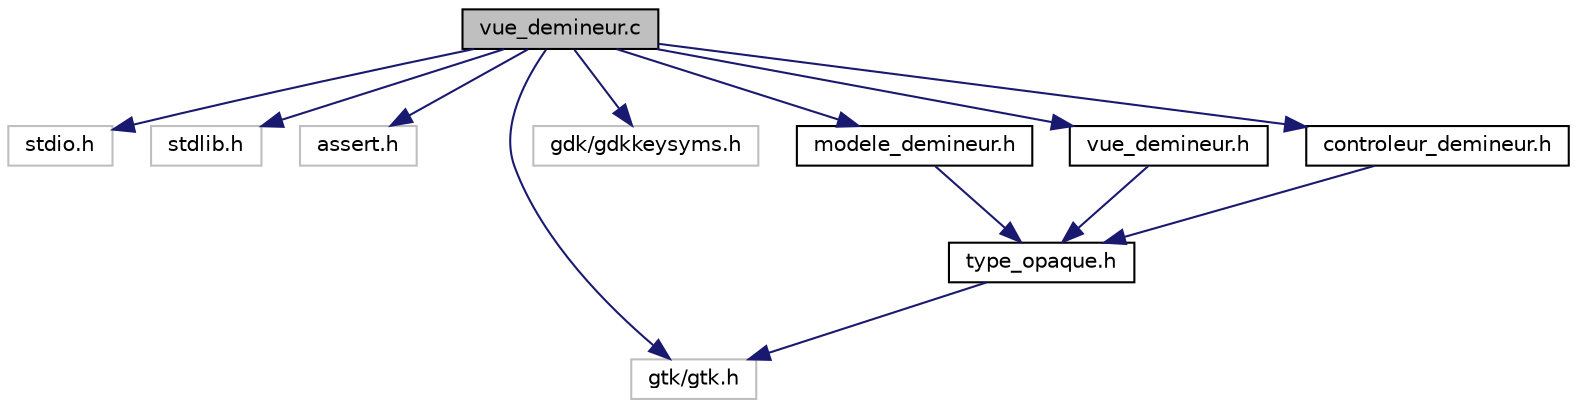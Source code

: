 digraph "vue_demineur.c"
{
  edge [fontname="Helvetica",fontsize="10",labelfontname="Helvetica",labelfontsize="10"];
  node [fontname="Helvetica",fontsize="10",shape=record];
  Node0 [label="vue_demineur.c",height=0.2,width=0.4,color="black", fillcolor="grey75", style="filled", fontcolor="black"];
  Node0 -> Node1 [color="midnightblue",fontsize="10",style="solid",fontname="Helvetica"];
  Node1 [label="stdio.h",height=0.2,width=0.4,color="grey75", fillcolor="white", style="filled"];
  Node0 -> Node2 [color="midnightblue",fontsize="10",style="solid",fontname="Helvetica"];
  Node2 [label="stdlib.h",height=0.2,width=0.4,color="grey75", fillcolor="white", style="filled"];
  Node0 -> Node3 [color="midnightblue",fontsize="10",style="solid",fontname="Helvetica"];
  Node3 [label="assert.h",height=0.2,width=0.4,color="grey75", fillcolor="white", style="filled"];
  Node0 -> Node4 [color="midnightblue",fontsize="10",style="solid",fontname="Helvetica"];
  Node4 [label="gtk/gtk.h",height=0.2,width=0.4,color="grey75", fillcolor="white", style="filled"];
  Node0 -> Node5 [color="midnightblue",fontsize="10",style="solid",fontname="Helvetica"];
  Node5 [label="gdk/gdkkeysyms.h",height=0.2,width=0.4,color="grey75", fillcolor="white", style="filled"];
  Node0 -> Node6 [color="midnightblue",fontsize="10",style="solid",fontname="Helvetica"];
  Node6 [label="modele_demineur.h",height=0.2,width=0.4,color="black", fillcolor="white", style="filled",URL="$modele__demineur_8h.html",tooltip="Ce fichier contient les déclarations de types et les prototypes des fonctions pour la gestion de l&#39;af..."];
  Node6 -> Node7 [color="midnightblue",fontsize="10",style="solid",fontname="Helvetica"];
  Node7 [label="type_opaque.h",height=0.2,width=0.4,color="black", fillcolor="white", style="filled",URL="$type__opaque_8h_source.html"];
  Node7 -> Node4 [color="midnightblue",fontsize="10",style="solid",fontname="Helvetica"];
  Node0 -> Node8 [color="midnightblue",fontsize="10",style="solid",fontname="Helvetica"];
  Node8 [label="vue_demineur.h",height=0.2,width=0.4,color="black", fillcolor="white", style="filled",URL="$vue__demineur_8h.html",tooltip="Ce fichier contient les déclarations de types et les prototypes des fonctions pour la gestion des ent..."];
  Node8 -> Node7 [color="midnightblue",fontsize="10",style="solid",fontname="Helvetica"];
  Node0 -> Node9 [color="midnightblue",fontsize="10",style="solid",fontname="Helvetica"];
  Node9 [label="controleur_demineur.h",height=0.2,width=0.4,color="black", fillcolor="white", style="filled",URL="$controleur__demineur_8h.html",tooltip="Ce fichier contient les déclarations de types et les prototypes des fonctions pour la gestion de la l..."];
  Node9 -> Node7 [color="midnightblue",fontsize="10",style="solid",fontname="Helvetica"];
}
